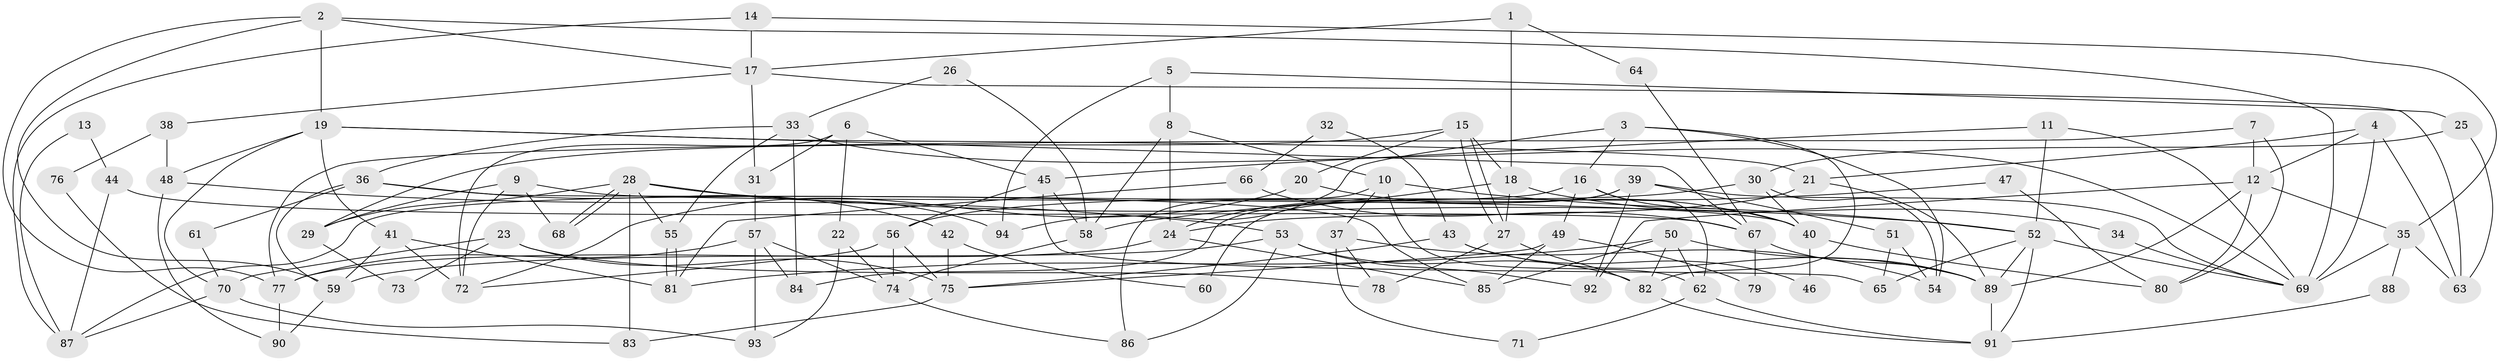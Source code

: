 // coarse degree distribution, {4: 0.13513513513513514, 7: 0.08108108108108109, 6: 0.16216216216216217, 3: 0.16216216216216217, 2: 0.24324324324324326, 5: 0.13513513513513514, 1: 0.02702702702702703, 20: 0.02702702702702703, 9: 0.02702702702702703}
// Generated by graph-tools (version 1.1) at 2025/53/03/04/25 21:53:10]
// undirected, 94 vertices, 188 edges
graph export_dot {
graph [start="1"]
  node [color=gray90,style=filled];
  1;
  2;
  3;
  4;
  5;
  6;
  7;
  8;
  9;
  10;
  11;
  12;
  13;
  14;
  15;
  16;
  17;
  18;
  19;
  20;
  21;
  22;
  23;
  24;
  25;
  26;
  27;
  28;
  29;
  30;
  31;
  32;
  33;
  34;
  35;
  36;
  37;
  38;
  39;
  40;
  41;
  42;
  43;
  44;
  45;
  46;
  47;
  48;
  49;
  50;
  51;
  52;
  53;
  54;
  55;
  56;
  57;
  58;
  59;
  60;
  61;
  62;
  63;
  64;
  65;
  66;
  67;
  68;
  69;
  70;
  71;
  72;
  73;
  74;
  75;
  76;
  77;
  78;
  79;
  80;
  81;
  82;
  83;
  84;
  85;
  86;
  87;
  88;
  89;
  90;
  91;
  92;
  93;
  94;
  1 -- 18;
  1 -- 17;
  1 -- 64;
  2 -- 77;
  2 -- 69;
  2 -- 17;
  2 -- 19;
  2 -- 59;
  3 -- 82;
  3 -- 16;
  3 -- 54;
  3 -- 94;
  4 -- 69;
  4 -- 12;
  4 -- 21;
  4 -- 63;
  5 -- 8;
  5 -- 94;
  5 -- 25;
  6 -- 31;
  6 -- 72;
  6 -- 22;
  6 -- 45;
  7 -- 12;
  7 -- 77;
  7 -- 80;
  8 -- 10;
  8 -- 58;
  8 -- 24;
  9 -- 72;
  9 -- 29;
  9 -- 40;
  9 -- 68;
  10 -- 86;
  10 -- 52;
  10 -- 37;
  10 -- 62;
  11 -- 69;
  11 -- 52;
  11 -- 45;
  12 -- 80;
  12 -- 89;
  12 -- 35;
  12 -- 92;
  13 -- 44;
  13 -- 87;
  14 -- 17;
  14 -- 35;
  14 -- 87;
  15 -- 20;
  15 -- 27;
  15 -- 27;
  15 -- 18;
  15 -- 29;
  16 -- 87;
  16 -- 62;
  16 -- 40;
  16 -- 49;
  17 -- 63;
  17 -- 31;
  17 -- 38;
  18 -- 24;
  18 -- 27;
  18 -- 34;
  19 -- 21;
  19 -- 41;
  19 -- 48;
  19 -- 67;
  19 -- 70;
  20 -- 40;
  20 -- 72;
  21 -- 24;
  21 -- 89;
  22 -- 74;
  22 -- 93;
  23 -- 70;
  23 -- 75;
  23 -- 73;
  23 -- 78;
  24 -- 85;
  24 -- 77;
  25 -- 30;
  25 -- 63;
  26 -- 58;
  26 -- 33;
  27 -- 78;
  27 -- 82;
  28 -- 68;
  28 -- 68;
  28 -- 52;
  28 -- 29;
  28 -- 55;
  28 -- 83;
  28 -- 94;
  29 -- 73;
  30 -- 54;
  30 -- 40;
  30 -- 56;
  31 -- 57;
  32 -- 66;
  32 -- 43;
  33 -- 55;
  33 -- 69;
  33 -- 36;
  33 -- 84;
  34 -- 69;
  35 -- 63;
  35 -- 69;
  35 -- 88;
  36 -- 59;
  36 -- 42;
  36 -- 61;
  36 -- 85;
  37 -- 78;
  37 -- 54;
  37 -- 71;
  38 -- 48;
  38 -- 76;
  39 -- 92;
  39 -- 51;
  39 -- 60;
  39 -- 69;
  39 -- 84;
  40 -- 46;
  40 -- 80;
  41 -- 81;
  41 -- 59;
  41 -- 72;
  42 -- 75;
  42 -- 60;
  43 -- 89;
  43 -- 75;
  43 -- 46;
  44 -- 87;
  44 -- 67;
  45 -- 56;
  45 -- 58;
  45 -- 65;
  47 -- 80;
  47 -- 58;
  48 -- 53;
  48 -- 90;
  49 -- 85;
  49 -- 75;
  49 -- 79;
  50 -- 82;
  50 -- 89;
  50 -- 62;
  50 -- 81;
  50 -- 85;
  51 -- 65;
  51 -- 54;
  52 -- 69;
  52 -- 89;
  52 -- 65;
  52 -- 91;
  53 -- 59;
  53 -- 82;
  53 -- 86;
  53 -- 92;
  55 -- 81;
  55 -- 81;
  56 -- 72;
  56 -- 74;
  56 -- 75;
  57 -- 77;
  57 -- 84;
  57 -- 74;
  57 -- 93;
  58 -- 74;
  59 -- 90;
  61 -- 70;
  62 -- 71;
  62 -- 91;
  64 -- 67;
  66 -- 67;
  66 -- 81;
  67 -- 89;
  67 -- 79;
  70 -- 93;
  70 -- 87;
  74 -- 86;
  75 -- 83;
  76 -- 83;
  77 -- 90;
  82 -- 91;
  88 -- 91;
  89 -- 91;
}
